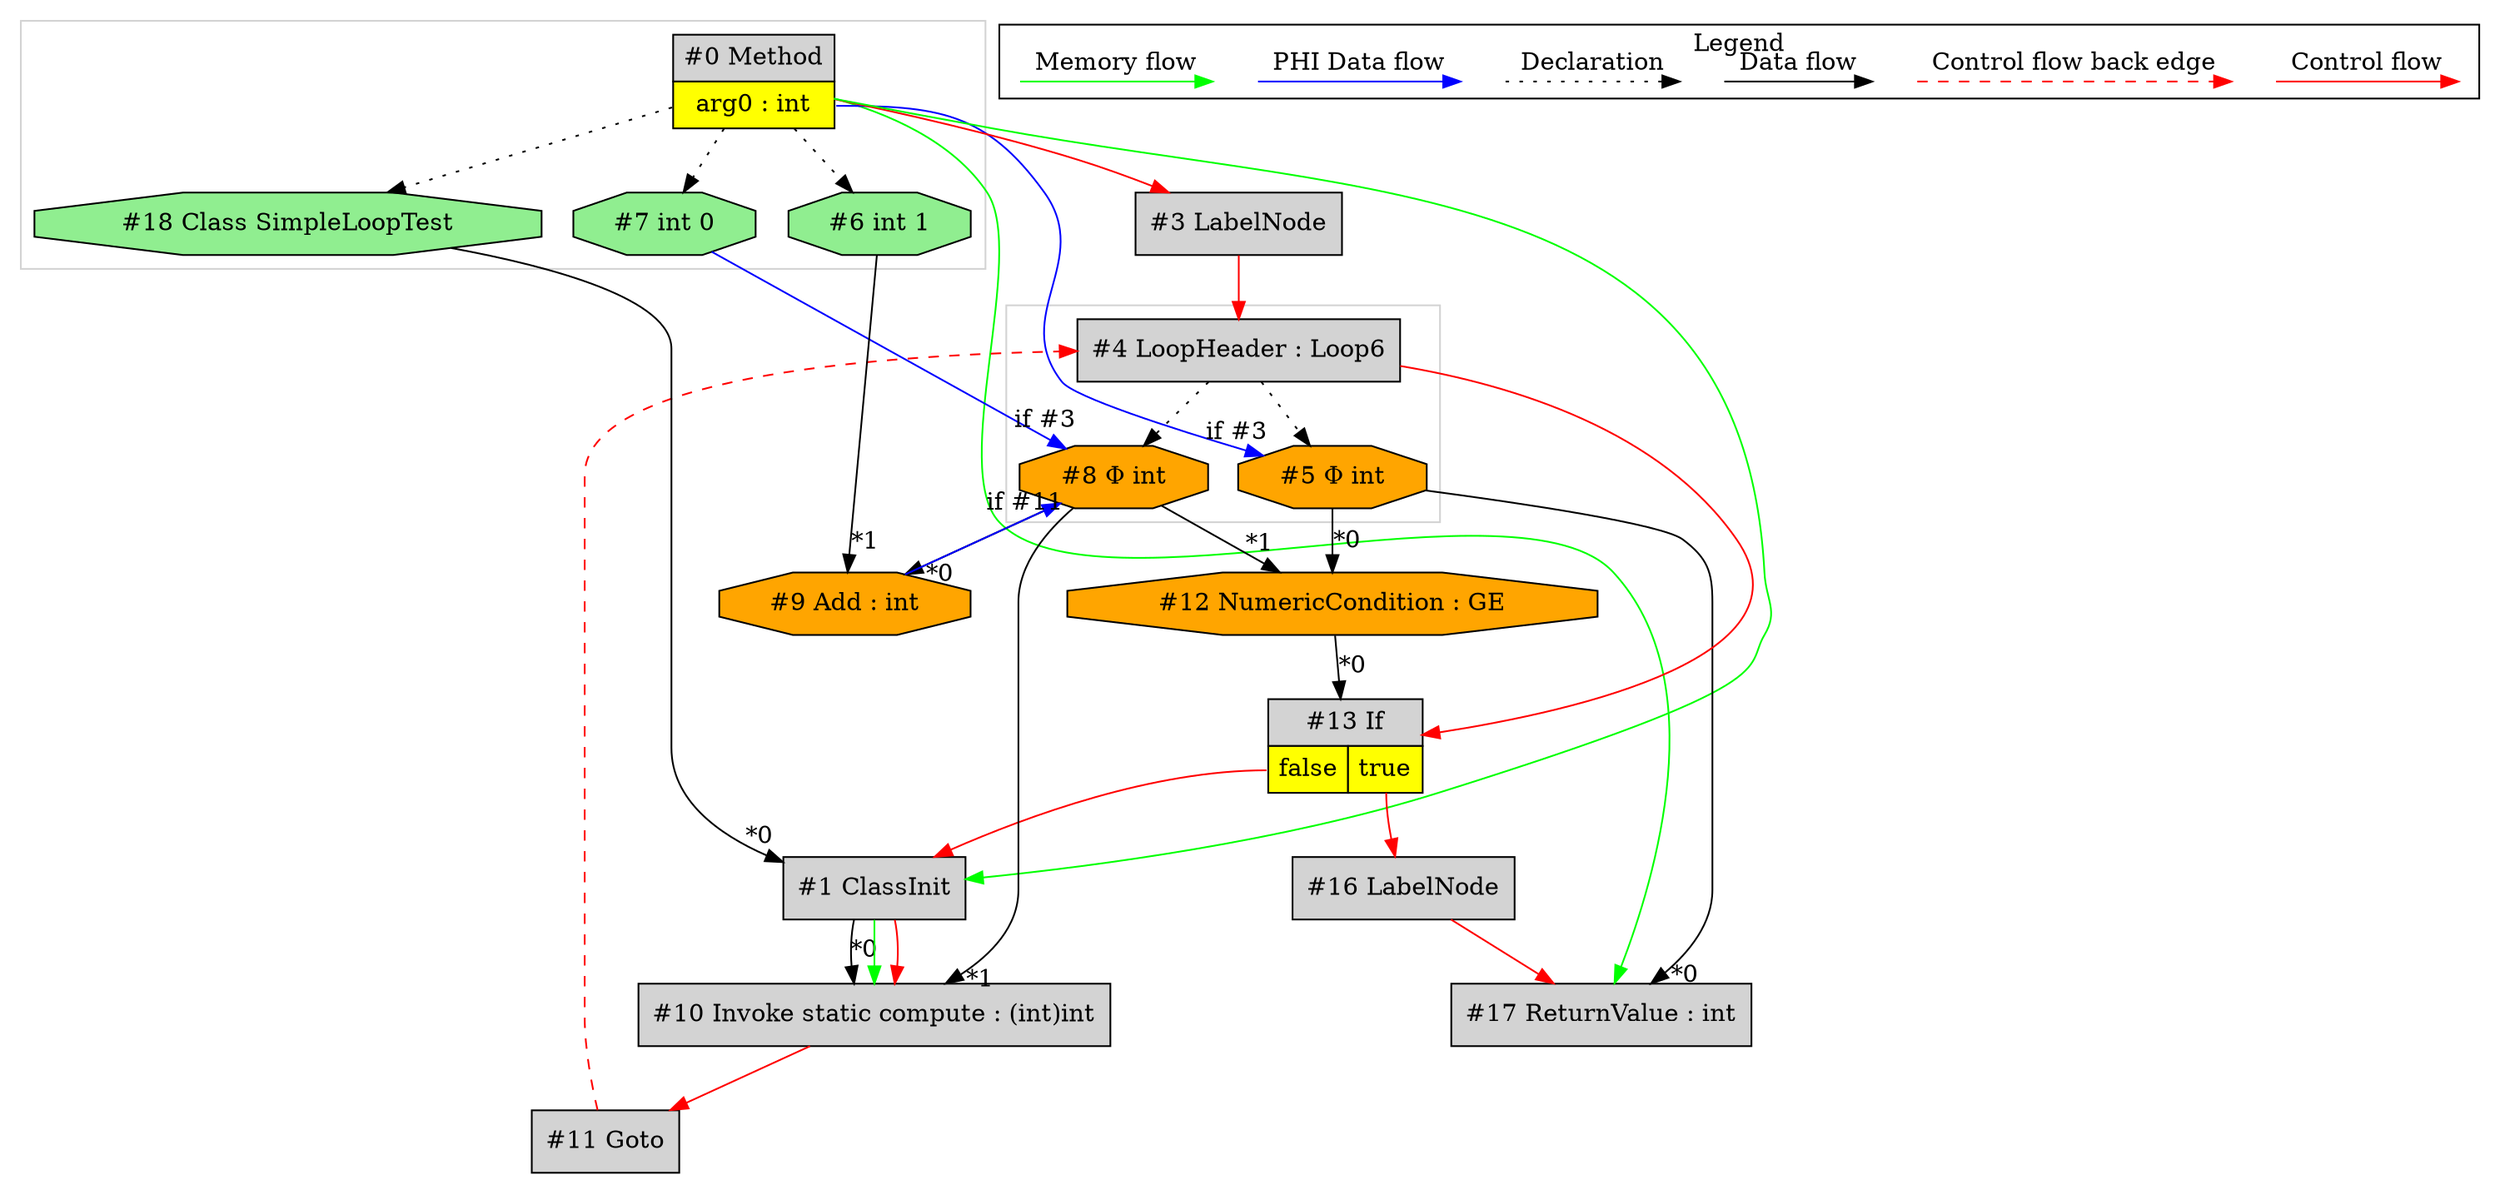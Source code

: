 digraph {
 node0[margin="0", label=<<table border="0" cellborder="1" cellspacing="0" cellpadding="5"><tr><td colspan="1">#0 Method</td></tr><tr><td port="prj2" bgcolor="yellow">arg0 : int</td></tr></table>>,shape=none, fillcolor=lightgrey, style=filled];
 node17[label="#17 ReturnValue : int",shape=box, fillcolor=lightgrey, style=filled];
 node5 -> node17[headlabel="*0", labeldistance=2];
 node16 -> node17[labeldistance=2, color=red, fontcolor=red];
 node0 -> node17[labeldistance=2, color=green, constraint=false];
 node16[label="#16 LabelNode",shape=box, fillcolor=lightgrey, style=filled];
 node13:prj15 -> node16[labeldistance=2, color=red, fontcolor=red];
 node13[margin="0", label=<<table border="0" cellborder="1" cellspacing="0" cellpadding="5"><tr><td colspan="2">#13 If</td></tr><tr><td port="prj14" bgcolor="yellow">false</td><td port="prj15" bgcolor="yellow">true</td></tr></table>>,shape=none, fillcolor=lightgrey, style=filled];
 node12 -> node13[headlabel="*0", labeldistance=2];
 node4 -> node13[labeldistance=2, color=red, fontcolor=red];
 node4[label="#4 LoopHeader : Loop6",shape=box, fillcolor=lightgrey, style=filled];
 node3 -> node4[labeldistance=2, color=red, fontcolor=red];
 node11 -> node4[labeldistance=2, color=red, fontcolor=red, style=dashed];
 node11[label="#11 Goto",shape=box, fillcolor=lightgrey, style=filled];
 node10 -> node11[labeldistance=2, color=red, fontcolor=red];
 node10[label="#10 Invoke static compute : (int)int",shape=box, fillcolor=lightgrey, style=filled];
 node1 -> node10[headlabel="*0", labeldistance=2];
 node8 -> node10[headlabel="*1", labeldistance=2];
 node1 -> node10[labeldistance=2, color=green, constraint=false];
 node1 -> node10[labeldistance=2, color=red, fontcolor=red];
 node1[label="#1 ClassInit",shape=box, fillcolor=lightgrey, style=filled];
 node18 -> node1[headlabel="*0", labeldistance=2];
 node0 -> node1[labeldistance=2, color=green, constraint=false];
 node13:prj14 -> node1[labeldistance=2, color=red, fontcolor=red];
 node18[label="#18 Class SimpleLoopTest",shape=octagon, fillcolor=lightgreen, style=filled];
 node0 -> node18[style=dotted];
 node8[label="#8 Φ int",shape=octagon, fillcolor=orange, style=filled];
 node4 -> node8[style=dotted];
 node7 -> node8[headlabel="if #3", labeldistance=2, color=blue, constraint=false];
 node9 -> node8[headlabel="if #11", labeldistance=2, color=blue, constraint=false];
 node9[label="#9 Add : int",shape=octagon, fillcolor=orange, style=filled];
 node8 -> node9[headlabel="*0", labeldistance=2];
 node6 -> node9[headlabel="*1", labeldistance=2];
 node6[label="#6 int 1",shape=octagon, fillcolor=lightgreen, style=filled];
 node0 -> node6[style=dotted];
 node7[label="#7 int 0",shape=octagon, fillcolor=lightgreen, style=filled];
 node0 -> node7[style=dotted];
 node12[label="#12 NumericCondition : GE",shape=octagon, fillcolor=orange, style=filled];
 node5 -> node12[headlabel="*0", labeldistance=2];
 node8 -> node12[headlabel="*1", labeldistance=2];
 node5[label="#5 Φ int",shape=octagon, fillcolor=orange, style=filled];
 node4 -> node5[style=dotted];
 node0:prj2 -> node5[headlabel="if #3", labeldistance=2, color=blue, constraint=false];
 node3[label="#3 LabelNode",shape=box, fillcolor=lightgrey, style=filled];
 node0 -> node3[labeldistance=2, color=red, fontcolor=red];
 subgraph cluster_0 {
  color=lightgray;
  node0;
  node6;
  node7;
  node18;
 }
 subgraph cluster_1 {
  color=lightgray;
  node4;
  node5;
  node8;
 }
 subgraph cluster_000 {
  label = "Legend";
  node [shape=point]
  {
   rank=same;
   c0 [style = invis];
   c1 [style = invis];
   c2 [style = invis];
   c3 [style = invis];
   d0 [style = invis];
   d1 [style = invis];
   d2 [style = invis];
   d3 [style = invis];
   d4 [style = invis];
   d5 [style = invis];
   d6 [style = invis];
   d7 [style = invis];
  }
  c0 -> c1 [label="Control flow", style=solid, color=red]
  c2 -> c3 [label="Control flow back edge", style=dashed, color=red]
  d0 -> d1 [label="Data flow"]
  d2 -> d3 [label="Declaration", style=dotted]
  d4 -> d5 [label="PHI Data flow", color=blue]
  d6 -> d7 [label="Memory flow", color=green]
 }

}
